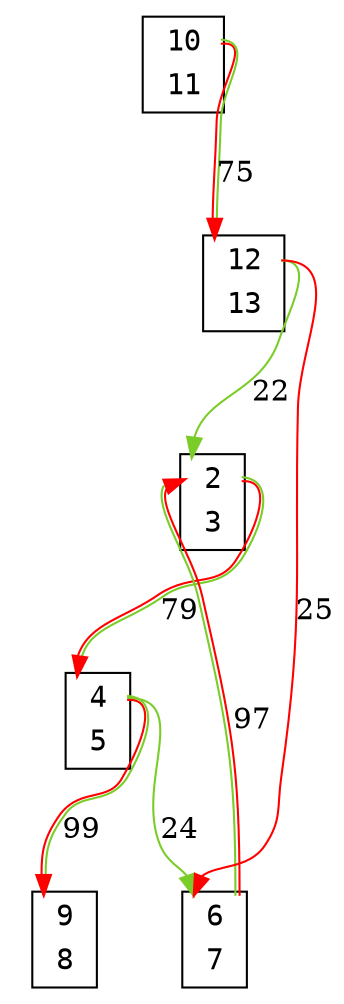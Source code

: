 digraph my_graph {
node[fontname=<Courier>,shape=<plaintext>]
vertex_0x7febb54101f0_0x7febb63a7940[label=<<TABLE bgcolor = "white">
<TR><TD BORDER = "0" PORT = "port_0x7febb63a7940_in"></TD><TD BORDER = "0" PORT = "port_">2</TD><TD BORDER = "0" PORT = "port_0x7febb63a7940_out"></TD></TR>
<TR><TD BORDER = "0" PORT = "port_0x7febb54101f0_out"></TD><TD BORDER = "0" PORT = "port_">3</TD><TD BORDER = "0" PORT = "port_0x7febb54101f0_in"></TD></TR>
</TABLE>>,style=<filled>,color=<black>,fillcolor=<white>]
vertex_0x7febb54102b0_0x7febb63a7280[label=<<TABLE bgcolor = "white">
<TR><TD BORDER = "0" PORT = "port_0x7febb54102b0_in"></TD><TD BORDER = "0" PORT = "port_">4</TD><TD BORDER = "0" PORT = "port_0x7febb54102b0_out"></TD></TR>
<TR><TD BORDER = "0" PORT = "port_0x7febb63a7280_out"></TD><TD BORDER = "0" PORT = "port_">5</TD><TD BORDER = "0" PORT = "port_0x7febb63a7280_in"></TD></TR>
</TABLE>>,style=<filled>,color=<black>,fillcolor=<white>]
vertex_0x7febb5816070_0x7febb631feb0[label=<<TABLE bgcolor = "white">
<TR><TD BORDER = "0" PORT = "port_0x7febb631feb0_in"></TD><TD BORDER = "0" PORT = "port_">6</TD><TD BORDER = "0" PORT = "port_0x7febb631feb0_out"></TD></TR>
<TR><TD BORDER = "0" PORT = "port_0x7febb5816070_out"></TD><TD BORDER = "0" PORT = "port_">7</TD><TD BORDER = "0" PORT = "port_0x7febb5816070_in"></TD></TR>
</TABLE>>,style=<filled>,color=<black>,fillcolor=<white>]
vertex_0x7febb54102e0_0x7febb54103d0[label=<<TABLE bgcolor = "white">
<TR><TD BORDER = "0" PORT = "port_0x7febb54103d0_in"></TD><TD BORDER = "0" PORT = "port_">9</TD><TD BORDER = "0" PORT = "port_0x7febb54103d0_out"></TD></TR>
<TR><TD BORDER = "0" PORT = "port_0x7febb54102e0_out"></TD><TD BORDER = "0" PORT = "port_">8</TD><TD BORDER = "0" PORT = "port_0x7febb54102e0_in"></TD></TR>
</TABLE>>,style=<filled>,color=<black>,fillcolor=<white>]
vertex_0x7febb63a7310_0x7febb63a7400[label=<<TABLE bgcolor = "white">
<TR><TD BORDER = "0" PORT = "port_0x7febb63a7310_in"></TD><TD BORDER = "0" PORT = "port_">10</TD><TD BORDER = "0" PORT = "port_0x7febb63a7310_out"></TD></TR>
<TR><TD BORDER = "0" PORT = "port_0x7febb63a7400_out"></TD><TD BORDER = "0" PORT = "port_">11</TD><TD BORDER = "0" PORT = "port_0x7febb63a7400_in"></TD></TR>
</TABLE>>,style=<filled>,color=<black>,fillcolor=<white>]
vertex_0x7febb5c170a0_0x7febb63a79d0[label=<<TABLE bgcolor = "white">
<TR><TD BORDER = "0" PORT = "port_0x7febb63a79d0_in"></TD><TD BORDER = "0" PORT = "port_">12</TD><TD BORDER = "0" PORT = "port_0x7febb63a79d0_out"></TD></TR>
<TR><TD BORDER = "0" PORT = "port_0x7febb5c170a0_out"></TD><TD BORDER = "0" PORT = "port_">13</TD><TD BORDER = "0" PORT = "port_0x7febb5c170a0_in"></TD></TR>
</TABLE>>,style=<filled>,color=<black>,fillcolor=<white>]
vertex_0x7febb54101f0_0x7febb63a7940:port_0x7febb63a7940_out->vertex_0x7febb54102b0_0x7febb63a7280:port_0x7febb54102b0_in[label="79",len=<0>,K=<0>,color=<0 1 1:0.250 0.800 0.800>]
vertex_0x7febb5816070_0x7febb631feb0:port_0x7febb631feb0_out->vertex_0x7febb54101f0_0x7febb63a7940:port_0x7febb63a7940_in[label="97",len=<0>,K=<0>,color=<0 1 1:0.250 0.800 0.800>]
vertex_0x7febb54102b0_0x7febb63a7280:port_0x7febb54102b0_out->vertex_0x7febb54102e0_0x7febb54103d0:port_0x7febb54103d0_in[label="99",len=<0>,K=<0>,color=<0 1 1:0.250 0.800 0.800>]
vertex_0x7febb63a7310_0x7febb63a7400:port_0x7febb63a7310_out->vertex_0x7febb5c170a0_0x7febb63a79d0:port_0x7febb63a79d0_in[label="75",len=<0>,K=<0>,color=<0 1 1:0.250 0.800 0.800>]
vertex_0x7febb5c170a0_0x7febb63a79d0:port_0x7febb63a79d0_out->vertex_0x7febb54101f0_0x7febb63a7940:port_0x7febb63a7940_in[label="22",len=<0>,K=<0>,color=<0.250 0.800 0.800>]
vertex_0x7febb54102b0_0x7febb63a7280:port_0x7febb54102b0_out->vertex_0x7febb5816070_0x7febb631feb0:port_0x7febb631feb0_in[label="24",len=<0>,K=<0>,color=<0.250 0.800 0.800>]
vertex_0x7febb5c170a0_0x7febb63a79d0:port_0x7febb63a79d0_out->vertex_0x7febb5816070_0x7febb631feb0:port_0x7febb631feb0_in[label="25",len=<0>,K=<0>,color=<0 1 1>]
}
